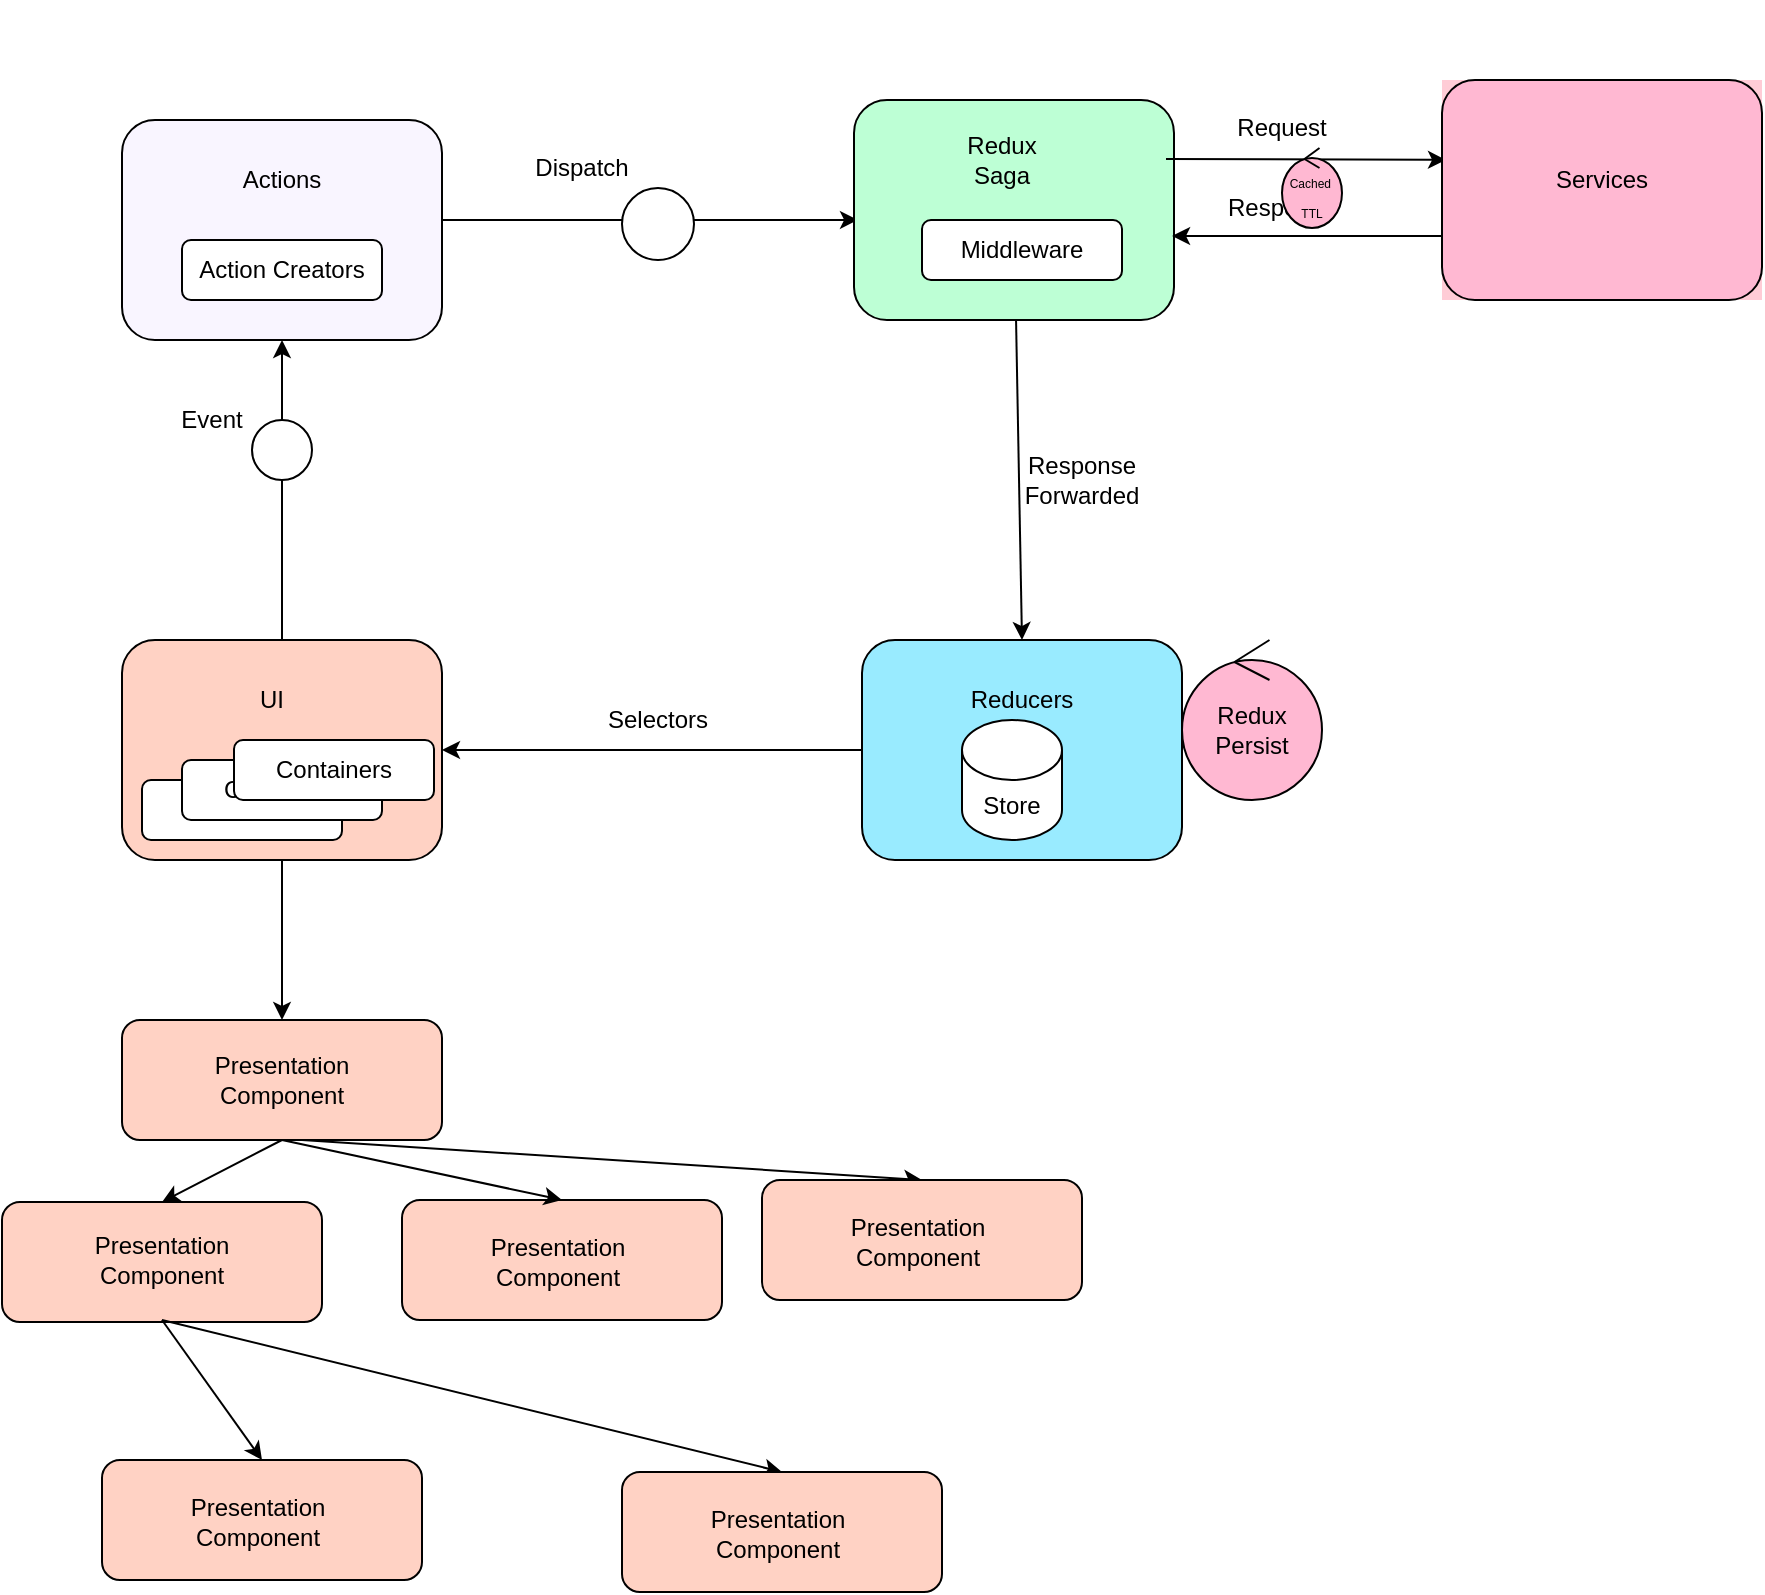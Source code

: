 <mxfile version="16.2.4" type="github">
  <diagram id="QcE3eUY1xfdvnFjCT1fq" name="Page-1">
    <mxGraphModel dx="946" dy="575" grid="1" gridSize="10" guides="1" tooltips="1" connect="1" arrows="1" fold="1" page="1" pageScale="1" pageWidth="850" pageHeight="1100" math="0" shadow="0">
      <root>
        <mxCell id="0" />
        <mxCell id="1" parent="0" />
        <mxCell id="2qEzOm92XaDQ2icEULAy-5" value="" style="rounded=1;whiteSpace=wrap;html=1;fillColor=#FFD2C4;" vertex="1" parent="1">
          <mxGeometry x="60" y="641" width="160" height="60" as="geometry" />
        </mxCell>
        <mxCell id="CEnsXvZs_I40ct4Bp590-8" value="" style="group" parent="1" vertex="1" connectable="0">
          <mxGeometry x="185" y="250" width="30" height="110" as="geometry" />
        </mxCell>
        <mxCell id="CEnsXvZs_I40ct4Bp590-5" value="" style="endArrow=classic;html=1;entryX=0.5;entryY=1;entryDx=0;entryDy=0;" parent="CEnsXvZs_I40ct4Bp590-8" target="CEnsXvZs_I40ct4Bp590-1" edge="1">
          <mxGeometry width="50" height="50" relative="1" as="geometry">
            <mxPoint x="15" y="110" as="sourcePoint" />
            <mxPoint x="255" y="10" as="targetPoint" />
          </mxGeometry>
        </mxCell>
        <mxCell id="CEnsXvZs_I40ct4Bp590-7" value="" style="group" parent="CEnsXvZs_I40ct4Bp590-8" vertex="1" connectable="0">
          <mxGeometry width="30" height="30" as="geometry" />
        </mxCell>
        <mxCell id="CEnsXvZs_I40ct4Bp590-4" value="" style="ellipse;whiteSpace=wrap;html=1;aspect=fixed;" parent="CEnsXvZs_I40ct4Bp590-7" vertex="1">
          <mxGeometry width="30" height="30" as="geometry" />
        </mxCell>
        <mxCell id="2qEzOm92XaDQ2icEULAy-2" value="" style="edgeStyle=orthogonalEdgeStyle;rounded=0;orthogonalLoop=1;jettySize=auto;html=1;" edge="1" parent="1" source="CEnsXvZs_I40ct4Bp590-9" target="2qEzOm92XaDQ2icEULAy-1">
          <mxGeometry relative="1" as="geometry" />
        </mxCell>
        <mxCell id="CEnsXvZs_I40ct4Bp590-9" value="" style="rounded=1;whiteSpace=wrap;html=1;fillColor=#FFD2C4;" parent="1" vertex="1">
          <mxGeometry x="120" y="360" width="160" height="110" as="geometry" />
        </mxCell>
        <mxCell id="CEnsXvZs_I40ct4Bp590-11" value="UI" style="text;html=1;strokeColor=none;fillColor=none;align=center;verticalAlign=middle;whiteSpace=wrap;rounded=0;" parent="1" vertex="1">
          <mxGeometry x="175" y="380" width="40" height="20" as="geometry" />
        </mxCell>
        <mxCell id="CEnsXvZs_I40ct4Bp590-12" value="Event" style="text;html=1;strokeColor=none;fillColor=none;align=center;verticalAlign=middle;whiteSpace=wrap;rounded=0;" parent="1" vertex="1">
          <mxGeometry x="145" y="240" width="40" height="20" as="geometry" />
        </mxCell>
        <mxCell id="CEnsXvZs_I40ct4Bp590-23" value="" style="group" parent="1" vertex="1" connectable="0">
          <mxGeometry x="265" y="40" width="30" height="110" as="geometry" />
        </mxCell>
        <mxCell id="CEnsXvZs_I40ct4Bp590-24" value="" style="endArrow=classic;html=1;entryX=0.025;entryY=0.545;entryDx=0;entryDy=0;entryPerimeter=0;" parent="CEnsXvZs_I40ct4Bp590-23" edge="1">
          <mxGeometry width="50" height="50" relative="1" as="geometry">
            <mxPoint x="13" y="110" as="sourcePoint" />
            <mxPoint x="223" y="109.95" as="targetPoint" />
          </mxGeometry>
        </mxCell>
        <mxCell id="CEnsXvZs_I40ct4Bp590-26" value="" style="ellipse;whiteSpace=wrap;html=1;aspect=fixed;" parent="1" vertex="1">
          <mxGeometry x="370" y="134" width="36" height="36" as="geometry" />
        </mxCell>
        <mxCell id="CEnsXvZs_I40ct4Bp590-32" value="Dispatch" style="text;html=1;strokeColor=none;fillColor=none;align=center;verticalAlign=middle;whiteSpace=wrap;rounded=0;" parent="1" vertex="1">
          <mxGeometry x="330" y="114" width="40" height="20" as="geometry" />
        </mxCell>
        <mxCell id="CEnsXvZs_I40ct4Bp590-33" value="" style="group" parent="1" vertex="1" connectable="0">
          <mxGeometry x="120" y="100" width="160" height="110" as="geometry" />
        </mxCell>
        <mxCell id="CEnsXvZs_I40ct4Bp590-1" value="" style="rounded=1;whiteSpace=wrap;html=1;fillColor=#F9F5FF;" parent="CEnsXvZs_I40ct4Bp590-33" vertex="1">
          <mxGeometry width="160" height="110" as="geometry" />
        </mxCell>
        <mxCell id="CEnsXvZs_I40ct4Bp590-2" value="Actions" style="text;html=1;strokeColor=none;fillColor=none;align=center;verticalAlign=middle;whiteSpace=wrap;rounded=0;" parent="CEnsXvZs_I40ct4Bp590-33" vertex="1">
          <mxGeometry x="60" y="20" width="40" height="20" as="geometry" />
        </mxCell>
        <mxCell id="CEnsXvZs_I40ct4Bp590-3" value="Action Creators" style="rounded=1;whiteSpace=wrap;html=1;" parent="CEnsXvZs_I40ct4Bp590-33" vertex="1">
          <mxGeometry x="30" y="60" width="100" height="30" as="geometry" />
        </mxCell>
        <mxCell id="CEnsXvZs_I40ct4Bp590-35" value="" style="group" parent="1" vertex="1" connectable="0">
          <mxGeometry x="520" y="90" width="160" height="110" as="geometry" />
        </mxCell>
        <mxCell id="CEnsXvZs_I40ct4Bp590-36" value="" style="rounded=1;whiteSpace=wrap;html=1;fillColor=#BDFFD5;" parent="CEnsXvZs_I40ct4Bp590-35" vertex="1">
          <mxGeometry x="-34" width="160" height="110" as="geometry" />
        </mxCell>
        <mxCell id="CEnsXvZs_I40ct4Bp590-37" value="Redux Saga" style="text;html=1;strokeColor=none;fillColor=none;align=center;verticalAlign=middle;whiteSpace=wrap;rounded=0;" parent="CEnsXvZs_I40ct4Bp590-35" vertex="1">
          <mxGeometry x="20" y="20" width="40" height="20" as="geometry" />
        </mxCell>
        <mxCell id="CEnsXvZs_I40ct4Bp590-38" value="Middleware" style="rounded=1;whiteSpace=wrap;html=1;" parent="CEnsXvZs_I40ct4Bp590-35" vertex="1">
          <mxGeometry y="60" width="100" height="30" as="geometry" />
        </mxCell>
        <mxCell id="CEnsXvZs_I40ct4Bp590-49" value="" style="endArrow=classic;html=1;" parent="CEnsXvZs_I40ct4Bp590-35" edge="1">
          <mxGeometry width="50" height="50" relative="1" as="geometry">
            <mxPoint x="122" y="29.5" as="sourcePoint" />
            <mxPoint x="262" y="29.95" as="targetPoint" />
          </mxGeometry>
        </mxCell>
        <mxCell id="CEnsXvZs_I40ct4Bp590-40" value="" style="group" parent="1" vertex="1" connectable="0">
          <mxGeometry x="490" y="360" width="160" height="120" as="geometry" />
        </mxCell>
        <mxCell id="CEnsXvZs_I40ct4Bp590-41" value="" style="rounded=1;whiteSpace=wrap;html=1;fillColor=#99EBFF;" parent="CEnsXvZs_I40ct4Bp590-40" vertex="1">
          <mxGeometry width="160" height="110" as="geometry" />
        </mxCell>
        <mxCell id="CEnsXvZs_I40ct4Bp590-42" value="Reducers" style="text;html=1;strokeColor=none;fillColor=none;align=center;verticalAlign=middle;whiteSpace=wrap;rounded=0;" parent="CEnsXvZs_I40ct4Bp590-40" vertex="1">
          <mxGeometry x="60" y="20" width="40" height="20" as="geometry" />
        </mxCell>
        <mxCell id="CEnsXvZs_I40ct4Bp590-44" value="Store" style="shape=cylinder3;whiteSpace=wrap;html=1;boundedLbl=1;backgroundOutline=1;size=15;" parent="CEnsXvZs_I40ct4Bp590-40" vertex="1">
          <mxGeometry x="50" y="40" width="50" height="60" as="geometry" />
        </mxCell>
        <mxCell id="CEnsXvZs_I40ct4Bp590-45" value="" style="endArrow=classic;html=1;entryX=0.5;entryY=0;entryDx=0;entryDy=0;" parent="1" source="CEnsXvZs_I40ct4Bp590-36" target="CEnsXvZs_I40ct4Bp590-41" edge="1">
          <mxGeometry width="50" height="50" relative="1" as="geometry">
            <mxPoint x="530" y="200" as="sourcePoint" />
            <mxPoint x="730" y="200" as="targetPoint" />
          </mxGeometry>
        </mxCell>
        <mxCell id="CEnsXvZs_I40ct4Bp590-46" value="" style="endArrow=classic;html=1;entryX=1;entryY=0.5;entryDx=0;entryDy=0;exitX=0;exitY=0.5;exitDx=0;exitDy=0;" parent="1" source="CEnsXvZs_I40ct4Bp590-41" target="CEnsXvZs_I40ct4Bp590-9" edge="1">
          <mxGeometry width="50" height="50" relative="1" as="geometry">
            <mxPoint x="577.023" y="210" as="sourcePoint" />
            <mxPoint x="580" y="370" as="targetPoint" />
          </mxGeometry>
        </mxCell>
        <mxCell id="CEnsXvZs_I40ct4Bp590-47" value="Selectors" style="text;html=1;strokeColor=none;fillColor=none;align=center;verticalAlign=middle;whiteSpace=wrap;rounded=0;" parent="1" vertex="1">
          <mxGeometry x="368" y="390" width="40" height="20" as="geometry" />
        </mxCell>
        <mxCell id="CEnsXvZs_I40ct4Bp590-48" value="Response Forwarded" style="text;html=1;strokeColor=none;fillColor=none;align=center;verticalAlign=middle;whiteSpace=wrap;rounded=0;" parent="1" vertex="1">
          <mxGeometry x="580" y="270" width="40" height="20" as="geometry" />
        </mxCell>
        <mxCell id="CEnsXvZs_I40ct4Bp590-50" value="Request" style="text;html=1;strokeColor=none;fillColor=none;align=center;verticalAlign=middle;whiteSpace=wrap;rounded=0;" parent="1" vertex="1">
          <mxGeometry x="680" y="94" width="40" height="20" as="geometry" />
        </mxCell>
        <mxCell id="CEnsXvZs_I40ct4Bp590-51" value="" style="endArrow=classic;html=1;" parent="1" edge="1">
          <mxGeometry width="50" height="50" relative="1" as="geometry">
            <mxPoint x="650" y="149" as="sourcePoint" />
            <mxPoint x="650" y="149" as="targetPoint" />
          </mxGeometry>
        </mxCell>
        <mxCell id="CEnsXvZs_I40ct4Bp590-52" value="Response" style="text;html=1;strokeColor=none;fillColor=none;align=center;verticalAlign=middle;whiteSpace=wrap;rounded=0;" parent="1" vertex="1">
          <mxGeometry x="680" y="134" width="40" height="20" as="geometry" />
        </mxCell>
        <mxCell id="CEnsXvZs_I40ct4Bp590-53" value="" style="endArrow=classic;html=1;entryX=0.994;entryY=0.618;entryDx=0;entryDy=0;entryPerimeter=0;" parent="1" target="CEnsXvZs_I40ct4Bp590-36" edge="1">
          <mxGeometry width="50" height="50" relative="1" as="geometry">
            <mxPoint x="780" y="158" as="sourcePoint" />
            <mxPoint x="890" y="143.95" as="targetPoint" />
          </mxGeometry>
        </mxCell>
        <mxCell id="CEnsXvZs_I40ct4Bp590-54" value="" style="group;fillColor=#FFCCD6;" parent="1" vertex="1" connectable="0">
          <mxGeometry x="780" y="80" width="160" height="110" as="geometry" />
        </mxCell>
        <mxCell id="CEnsXvZs_I40ct4Bp590-55" value="" style="rounded=1;whiteSpace=wrap;html=1;fillColor=#FFB8D2;" parent="CEnsXvZs_I40ct4Bp590-54" vertex="1">
          <mxGeometry width="160" height="110" as="geometry" />
        </mxCell>
        <mxCell id="CEnsXvZs_I40ct4Bp590-56" value="Services" style="text;html=1;strokeColor=none;fillColor=none;align=center;verticalAlign=middle;whiteSpace=wrap;rounded=0;" parent="CEnsXvZs_I40ct4Bp590-54" vertex="1">
          <mxGeometry x="60" y="40" width="40" height="20" as="geometry" />
        </mxCell>
        <mxCell id="CEnsXvZs_I40ct4Bp590-58" value="Redux Persist" style="ellipse;shape=umlControl;whiteSpace=wrap;html=1;pointerEvents=0;fillColor=#FFB8D2;gradientColor=none;" parent="1" vertex="1">
          <mxGeometry x="650" y="360" width="70" height="80" as="geometry" />
        </mxCell>
        <mxCell id="CEnsXvZs_I40ct4Bp590-59" value="&lt;font style=&quot;font-size: 6px&quot;&gt;Cached&amp;nbsp; TTL&lt;/font&gt;" style="ellipse;shape=umlControl;whiteSpace=wrap;html=1;pointerEvents=0;fillColor=#FFB8D2;gradientColor=none;" parent="1" vertex="1">
          <mxGeometry x="700" y="114" width="30" height="40" as="geometry" />
        </mxCell>
        <mxCell id="2qEzOm92XaDQ2icEULAy-1" value="" style="rounded=1;whiteSpace=wrap;html=1;fillColor=#FFD2C4;" vertex="1" parent="1">
          <mxGeometry x="120" y="550" width="160" height="60" as="geometry" />
        </mxCell>
        <mxCell id="2qEzOm92XaDQ2icEULAy-8" value="" style="group" vertex="1" connectable="0" parent="1">
          <mxGeometry x="130" y="410" width="155" height="50" as="geometry" />
        </mxCell>
        <mxCell id="2qEzOm92XaDQ2icEULAy-7" value="Containers" style="rounded=1;whiteSpace=wrap;html=1;" vertex="1" parent="2qEzOm92XaDQ2icEULAy-8">
          <mxGeometry y="20" width="100" height="30" as="geometry" />
        </mxCell>
        <mxCell id="CEnsXvZs_I40ct4Bp590-10" value="Containers" style="rounded=1;whiteSpace=wrap;html=1;" parent="2qEzOm92XaDQ2icEULAy-8" vertex="1">
          <mxGeometry x="20" y="10" width="100" height="30" as="geometry" />
        </mxCell>
        <mxCell id="2qEzOm92XaDQ2icEULAy-6" value="Containers" style="rounded=1;whiteSpace=wrap;html=1;" vertex="1" parent="2qEzOm92XaDQ2icEULAy-8">
          <mxGeometry x="46" width="100" height="30" as="geometry" />
        </mxCell>
        <mxCell id="2qEzOm92XaDQ2icEULAy-13" value="Presentation Component" style="text;html=1;strokeColor=none;fillColor=none;align=center;verticalAlign=middle;whiteSpace=wrap;rounded=0;" vertex="1" parent="1">
          <mxGeometry x="170" y="565" width="60" height="30" as="geometry" />
        </mxCell>
        <mxCell id="2qEzOm92XaDQ2icEULAy-16" value="" style="endArrow=classic;html=1;rounded=0;exitX=0.5;exitY=1;exitDx=0;exitDy=0;entryX=0.5;entryY=0;entryDx=0;entryDy=0;" edge="1" parent="1" source="2qEzOm92XaDQ2icEULAy-1" target="2qEzOm92XaDQ2icEULAy-5">
          <mxGeometry width="50" height="50" relative="1" as="geometry">
            <mxPoint x="460" y="550" as="sourcePoint" />
            <mxPoint x="510" y="500" as="targetPoint" />
          </mxGeometry>
        </mxCell>
        <mxCell id="2qEzOm92XaDQ2icEULAy-18" value="Presentation Component" style="text;html=1;strokeColor=none;fillColor=none;align=center;verticalAlign=middle;whiteSpace=wrap;rounded=0;" vertex="1" parent="1">
          <mxGeometry x="110" y="655" width="60" height="30" as="geometry" />
        </mxCell>
        <mxCell id="2qEzOm92XaDQ2icEULAy-21" value="" style="group" vertex="1" connectable="0" parent="1">
          <mxGeometry x="200" y="610" width="220" height="90" as="geometry" />
        </mxCell>
        <mxCell id="2qEzOm92XaDQ2icEULAy-3" value="" style="rounded=1;whiteSpace=wrap;html=1;fillColor=#FFD2C4;" vertex="1" parent="2qEzOm92XaDQ2icEULAy-21">
          <mxGeometry x="60" y="30" width="160" height="60" as="geometry" />
        </mxCell>
        <mxCell id="2qEzOm92XaDQ2icEULAy-17" value="" style="endArrow=classic;html=1;rounded=0;entryX=0.5;entryY=0;entryDx=0;entryDy=0;" edge="1" parent="2qEzOm92XaDQ2icEULAy-21" target="2qEzOm92XaDQ2icEULAy-3">
          <mxGeometry width="50" height="50" relative="1" as="geometry">
            <mxPoint as="sourcePoint" />
            <mxPoint x="-50" y="30" as="targetPoint" />
          </mxGeometry>
        </mxCell>
        <mxCell id="2qEzOm92XaDQ2icEULAy-19" value="Presentation Component" style="text;html=1;strokeColor=none;fillColor=none;align=center;verticalAlign=middle;whiteSpace=wrap;rounded=0;" vertex="1" parent="2qEzOm92XaDQ2icEULAy-21">
          <mxGeometry x="108" y="46" width="60" height="30" as="geometry" />
        </mxCell>
        <mxCell id="2qEzOm92XaDQ2icEULAy-24" value="" style="endArrow=classic;html=1;rounded=0;entryX=0.5;entryY=0;entryDx=0;entryDy=0;" edge="1" parent="1" target="2qEzOm92XaDQ2icEULAy-23">
          <mxGeometry width="50" height="50" relative="1" as="geometry">
            <mxPoint x="210" y="610" as="sourcePoint" />
            <mxPoint x="330" y="630" as="targetPoint" />
          </mxGeometry>
        </mxCell>
        <mxCell id="2qEzOm92XaDQ2icEULAy-27" value="" style="group" vertex="1" connectable="0" parent="1">
          <mxGeometry x="440" y="630" width="160" height="60" as="geometry" />
        </mxCell>
        <mxCell id="2qEzOm92XaDQ2icEULAy-23" value="" style="rounded=1;whiteSpace=wrap;html=1;fillColor=#FFD2C4;" vertex="1" parent="2qEzOm92XaDQ2icEULAy-27">
          <mxGeometry width="160" height="60" as="geometry" />
        </mxCell>
        <mxCell id="2qEzOm92XaDQ2icEULAy-25" value="Presentation Component" style="text;html=1;strokeColor=none;fillColor=none;align=center;verticalAlign=middle;whiteSpace=wrap;rounded=0;" vertex="1" parent="2qEzOm92XaDQ2icEULAy-27">
          <mxGeometry x="48" y="16" width="60" height="30" as="geometry" />
        </mxCell>
        <mxCell id="2qEzOm92XaDQ2icEULAy-28" value="" style="endArrow=classic;html=1;rounded=0;entryX=0.5;entryY=0;entryDx=0;entryDy=0;" edge="1" parent="1" target="2qEzOm92XaDQ2icEULAy-30">
          <mxGeometry width="50" height="50" relative="1" as="geometry">
            <mxPoint x="140" y="700" as="sourcePoint" />
            <mxPoint x="260" y="720" as="targetPoint" />
          </mxGeometry>
        </mxCell>
        <mxCell id="2qEzOm92XaDQ2icEULAy-29" value="" style="group" vertex="1" connectable="0" parent="1">
          <mxGeometry x="370" y="776" width="160" height="60" as="geometry" />
        </mxCell>
        <mxCell id="2qEzOm92XaDQ2icEULAy-30" value="" style="rounded=1;whiteSpace=wrap;html=1;fillColor=#FFD2C4;" vertex="1" parent="2qEzOm92XaDQ2icEULAy-29">
          <mxGeometry width="160" height="60" as="geometry" />
        </mxCell>
        <mxCell id="2qEzOm92XaDQ2icEULAy-31" value="Presentation Component" style="text;html=1;strokeColor=none;fillColor=none;align=center;verticalAlign=middle;whiteSpace=wrap;rounded=0;" vertex="1" parent="2qEzOm92XaDQ2icEULAy-29">
          <mxGeometry x="48" y="16" width="60" height="30" as="geometry" />
        </mxCell>
        <mxCell id="2qEzOm92XaDQ2icEULAy-32" value="" style="endArrow=classic;html=1;rounded=0;entryX=0.5;entryY=0;entryDx=0;entryDy=0;" edge="1" parent="1" target="2qEzOm92XaDQ2icEULAy-34">
          <mxGeometry width="50" height="50" relative="1" as="geometry">
            <mxPoint x="140" y="700" as="sourcePoint" />
            <mxPoint y="770" as="targetPoint" />
          </mxGeometry>
        </mxCell>
        <mxCell id="2qEzOm92XaDQ2icEULAy-33" value="" style="group" vertex="1" connectable="0" parent="1">
          <mxGeometry x="110" y="770" width="160" height="60" as="geometry" />
        </mxCell>
        <mxCell id="2qEzOm92XaDQ2icEULAy-34" value="" style="rounded=1;whiteSpace=wrap;html=1;fillColor=#FFD2C4;" vertex="1" parent="2qEzOm92XaDQ2icEULAy-33">
          <mxGeometry width="160" height="60" as="geometry" />
        </mxCell>
        <mxCell id="2qEzOm92XaDQ2icEULAy-35" value="Presentation Component" style="text;html=1;strokeColor=none;fillColor=none;align=center;verticalAlign=middle;whiteSpace=wrap;rounded=0;" vertex="1" parent="2qEzOm92XaDQ2icEULAy-33">
          <mxGeometry x="48" y="16" width="60" height="30" as="geometry" />
        </mxCell>
      </root>
    </mxGraphModel>
  </diagram>
</mxfile>
